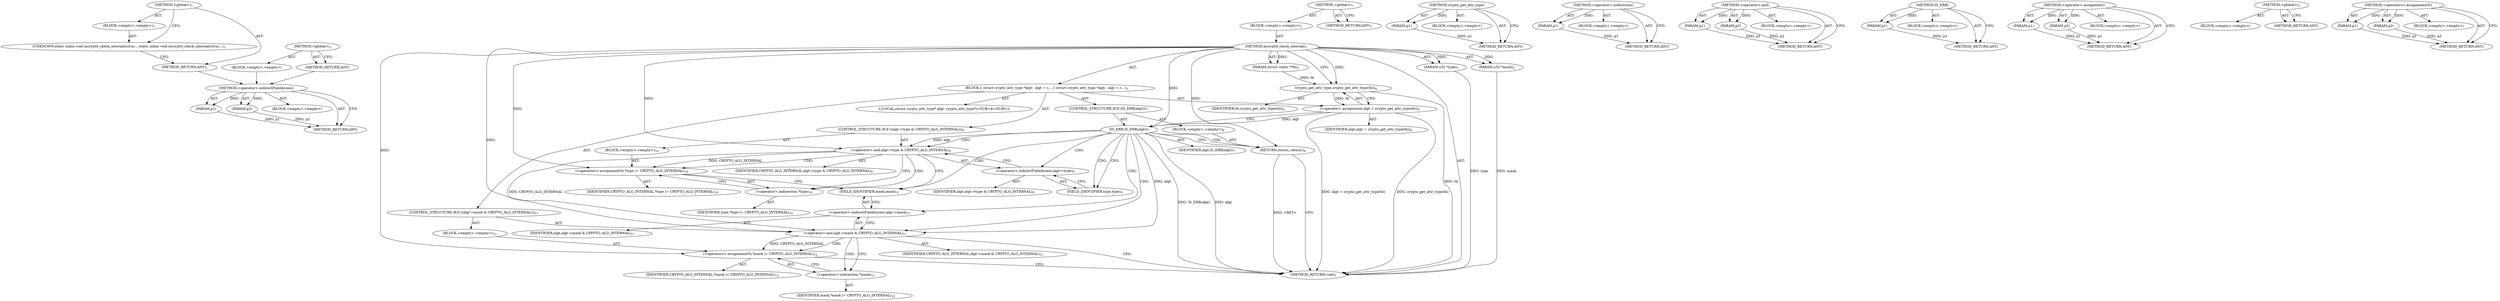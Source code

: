digraph "&lt;global&gt;" {
vulnerable_84 [label=<(METHOD,&lt;operator&gt;.indirectFieldAccess)>];
vulnerable_85 [label=<(PARAM,p1)>];
vulnerable_86 [label=<(PARAM,p2)>];
vulnerable_87 [label=<(BLOCK,&lt;empty&gt;,&lt;empty&gt;)>];
vulnerable_88 [label=<(METHOD_RETURN,ANY)>];
vulnerable_6 [label=<(METHOD,&lt;global&gt;)<SUB>1</SUB>>];
vulnerable_7 [label=<(BLOCK,&lt;empty&gt;,&lt;empty&gt;)<SUB>1</SUB>>];
vulnerable_8 [label=<(METHOD,mcryptd_check_internal)<SUB>1</SUB>>];
vulnerable_9 [label=<(PARAM,struct rtattr **tb)<SUB>1</SUB>>];
vulnerable_10 [label=<(PARAM,u32 *type)<SUB>1</SUB>>];
vulnerable_11 [label=<(PARAM,u32 *mask)<SUB>2</SUB>>];
vulnerable_12 [label=<(BLOCK,{
 	struct crypto_attr_type *algt;
 
 	algt = c...,{
 	struct crypto_attr_type *algt;
 
 	algt = c...)<SUB>3</SUB>>];
vulnerable_13 [label="<(LOCAL,struct crypto_attr_type* algt: crypto_attr_type*)<SUB>4</SUB>>"];
vulnerable_14 [label=<(&lt;operator&gt;.assignment,algt = crypto_get_attr_type(tb))<SUB>6</SUB>>];
vulnerable_15 [label=<(IDENTIFIER,algt,algt = crypto_get_attr_type(tb))<SUB>6</SUB>>];
vulnerable_16 [label=<(crypto_get_attr_type,crypto_get_attr_type(tb))<SUB>6</SUB>>];
vulnerable_17 [label=<(IDENTIFIER,tb,crypto_get_attr_type(tb))<SUB>6</SUB>>];
vulnerable_18 [label=<(CONTROL_STRUCTURE,IF,if (IS_ERR(algt)))<SUB>7</SUB>>];
vulnerable_19 [label=<(IS_ERR,IS_ERR(algt))<SUB>7</SUB>>];
vulnerable_20 [label=<(IDENTIFIER,algt,IS_ERR(algt))<SUB>7</SUB>>];
vulnerable_21 [label=<(BLOCK,&lt;empty&gt;,&lt;empty&gt;)<SUB>8</SUB>>];
vulnerable_22 [label=<(RETURN,return;,return;)<SUB>8</SUB>>];
vulnerable_23 [label=<(CONTROL_STRUCTURE,IF,if ((algt-&gt;type &amp; CRYPTO_ALG_INTERNAL)))<SUB>9</SUB>>];
vulnerable_24 [label=<(&lt;operator&gt;.and,algt-&gt;type &amp; CRYPTO_ALG_INTERNAL)<SUB>9</SUB>>];
vulnerable_25 [label=<(&lt;operator&gt;.indirectFieldAccess,algt-&gt;type)<SUB>9</SUB>>];
vulnerable_26 [label=<(IDENTIFIER,algt,algt-&gt;type &amp; CRYPTO_ALG_INTERNAL)<SUB>9</SUB>>];
vulnerable_27 [label=<(FIELD_IDENTIFIER,type,type)<SUB>9</SUB>>];
vulnerable_28 [label=<(IDENTIFIER,CRYPTO_ALG_INTERNAL,algt-&gt;type &amp; CRYPTO_ALG_INTERNAL)<SUB>9</SUB>>];
vulnerable_29 [label=<(BLOCK,&lt;empty&gt;,&lt;empty&gt;)<SUB>10</SUB>>];
vulnerable_30 [label=<(&lt;operators&gt;.assignmentOr,*type |= CRYPTO_ALG_INTERNAL)<SUB>10</SUB>>];
vulnerable_31 [label=<(&lt;operator&gt;.indirection,*type)<SUB>10</SUB>>];
vulnerable_32 [label=<(IDENTIFIER,type,*type |= CRYPTO_ALG_INTERNAL)<SUB>10</SUB>>];
vulnerable_33 [label=<(IDENTIFIER,CRYPTO_ALG_INTERNAL,*type |= CRYPTO_ALG_INTERNAL)<SUB>10</SUB>>];
vulnerable_34 [label=<(CONTROL_STRUCTURE,IF,if ((algt-&gt;mask &amp; CRYPTO_ALG_INTERNAL)))<SUB>11</SUB>>];
vulnerable_35 [label=<(&lt;operator&gt;.and,algt-&gt;mask &amp; CRYPTO_ALG_INTERNAL)<SUB>11</SUB>>];
vulnerable_36 [label=<(&lt;operator&gt;.indirectFieldAccess,algt-&gt;mask)<SUB>11</SUB>>];
vulnerable_37 [label=<(IDENTIFIER,algt,algt-&gt;mask &amp; CRYPTO_ALG_INTERNAL)<SUB>11</SUB>>];
vulnerable_38 [label=<(FIELD_IDENTIFIER,mask,mask)<SUB>11</SUB>>];
vulnerable_39 [label=<(IDENTIFIER,CRYPTO_ALG_INTERNAL,algt-&gt;mask &amp; CRYPTO_ALG_INTERNAL)<SUB>11</SUB>>];
vulnerable_40 [label=<(BLOCK,&lt;empty&gt;,&lt;empty&gt;)<SUB>12</SUB>>];
vulnerable_41 [label=<(&lt;operators&gt;.assignmentOr,*mask |= CRYPTO_ALG_INTERNAL)<SUB>12</SUB>>];
vulnerable_42 [label=<(&lt;operator&gt;.indirection,*mask)<SUB>12</SUB>>];
vulnerable_43 [label=<(IDENTIFIER,mask,*mask |= CRYPTO_ALG_INTERNAL)<SUB>12</SUB>>];
vulnerable_44 [label=<(IDENTIFIER,CRYPTO_ALG_INTERNAL,*mask |= CRYPTO_ALG_INTERNAL)<SUB>12</SUB>>];
vulnerable_45 [label=<(METHOD_RETURN,void)<SUB>1</SUB>>];
vulnerable_47 [label=<(METHOD_RETURN,ANY)<SUB>1</SUB>>];
vulnerable_71 [label=<(METHOD,crypto_get_attr_type)>];
vulnerable_72 [label=<(PARAM,p1)>];
vulnerable_73 [label=<(BLOCK,&lt;empty&gt;,&lt;empty&gt;)>];
vulnerable_74 [label=<(METHOD_RETURN,ANY)>];
vulnerable_94 [label=<(METHOD,&lt;operator&gt;.indirection)>];
vulnerable_95 [label=<(PARAM,p1)>];
vulnerable_96 [label=<(BLOCK,&lt;empty&gt;,&lt;empty&gt;)>];
vulnerable_97 [label=<(METHOD_RETURN,ANY)>];
vulnerable_79 [label=<(METHOD,&lt;operator&gt;.and)>];
vulnerable_80 [label=<(PARAM,p1)>];
vulnerable_81 [label=<(PARAM,p2)>];
vulnerable_82 [label=<(BLOCK,&lt;empty&gt;,&lt;empty&gt;)>];
vulnerable_83 [label=<(METHOD_RETURN,ANY)>];
vulnerable_75 [label=<(METHOD,IS_ERR)>];
vulnerable_76 [label=<(PARAM,p1)>];
vulnerable_77 [label=<(BLOCK,&lt;empty&gt;,&lt;empty&gt;)>];
vulnerable_78 [label=<(METHOD_RETURN,ANY)>];
vulnerable_66 [label=<(METHOD,&lt;operator&gt;.assignment)>];
vulnerable_67 [label=<(PARAM,p1)>];
vulnerable_68 [label=<(PARAM,p2)>];
vulnerable_69 [label=<(BLOCK,&lt;empty&gt;,&lt;empty&gt;)>];
vulnerable_70 [label=<(METHOD_RETURN,ANY)>];
vulnerable_60 [label=<(METHOD,&lt;global&gt;)<SUB>1</SUB>>];
vulnerable_61 [label=<(BLOCK,&lt;empty&gt;,&lt;empty&gt;)>];
vulnerable_62 [label=<(METHOD_RETURN,ANY)>];
vulnerable_89 [label=<(METHOD,&lt;operators&gt;.assignmentOr)>];
vulnerable_90 [label=<(PARAM,p1)>];
vulnerable_91 [label=<(PARAM,p2)>];
vulnerable_92 [label=<(BLOCK,&lt;empty&gt;,&lt;empty&gt;)>];
vulnerable_93 [label=<(METHOD_RETURN,ANY)>];
fixed_6 [label=<(METHOD,&lt;global&gt;)<SUB>1</SUB>>];
fixed_7 [label=<(BLOCK,&lt;empty&gt;,&lt;empty&gt;)<SUB>1</SUB>>];
fixed_8 [label=<(UNKNOWN,static inline void mcryptd_check_internal(struc...,static inline void mcryptd_check_internal(struc...)<SUB>1</SUB>>];
fixed_9 [label=<(METHOD_RETURN,ANY)<SUB>1</SUB>>];
fixed_14 [label=<(METHOD,&lt;global&gt;)<SUB>1</SUB>>];
fixed_15 [label=<(BLOCK,&lt;empty&gt;,&lt;empty&gt;)>];
fixed_16 [label=<(METHOD_RETURN,ANY)>];
vulnerable_84 -> vulnerable_85  [key=0, label="AST: "];
vulnerable_84 -> vulnerable_85  [key=1, label="DDG: "];
vulnerable_84 -> vulnerable_87  [key=0, label="AST: "];
vulnerable_84 -> vulnerable_86  [key=0, label="AST: "];
vulnerable_84 -> vulnerable_86  [key=1, label="DDG: "];
vulnerable_84 -> vulnerable_88  [key=0, label="AST: "];
vulnerable_84 -> vulnerable_88  [key=1, label="CFG: "];
vulnerable_85 -> vulnerable_88  [key=0, label="DDG: p1"];
vulnerable_86 -> vulnerable_88  [key=0, label="DDG: p2"];
vulnerable_6 -> vulnerable_7  [key=0, label="AST: "];
vulnerable_6 -> vulnerable_47  [key=0, label="AST: "];
vulnerable_6 -> vulnerable_47  [key=1, label="CFG: "];
vulnerable_7 -> vulnerable_8  [key=0, label="AST: "];
vulnerable_8 -> vulnerable_9  [key=0, label="AST: "];
vulnerable_8 -> vulnerable_9  [key=1, label="DDG: "];
vulnerable_8 -> vulnerable_10  [key=0, label="AST: "];
vulnerable_8 -> vulnerable_10  [key=1, label="DDG: "];
vulnerable_8 -> vulnerable_11  [key=0, label="AST: "];
vulnerable_8 -> vulnerable_11  [key=1, label="DDG: "];
vulnerable_8 -> vulnerable_12  [key=0, label="AST: "];
vulnerable_8 -> vulnerable_45  [key=0, label="AST: "];
vulnerable_8 -> vulnerable_16  [key=0, label="CFG: "];
vulnerable_8 -> vulnerable_16  [key=1, label="DDG: "];
vulnerable_8 -> vulnerable_19  [key=0, label="DDG: "];
vulnerable_8 -> vulnerable_22  [key=0, label="DDG: "];
vulnerable_8 -> vulnerable_24  [key=0, label="DDG: "];
vulnerable_8 -> vulnerable_30  [key=0, label="DDG: "];
vulnerable_8 -> vulnerable_35  [key=0, label="DDG: "];
vulnerable_8 -> vulnerable_41  [key=0, label="DDG: "];
vulnerable_9 -> vulnerable_16  [key=0, label="DDG: tb"];
vulnerable_10 -> vulnerable_45  [key=0, label="DDG: type"];
vulnerable_11 -> vulnerable_45  [key=0, label="DDG: mask"];
vulnerable_12 -> vulnerable_13  [key=0, label="AST: "];
vulnerable_12 -> vulnerable_14  [key=0, label="AST: "];
vulnerable_12 -> vulnerable_18  [key=0, label="AST: "];
vulnerable_12 -> vulnerable_23  [key=0, label="AST: "];
vulnerable_12 -> vulnerable_34  [key=0, label="AST: "];
vulnerable_14 -> vulnerable_15  [key=0, label="AST: "];
vulnerable_14 -> vulnerable_16  [key=0, label="AST: "];
vulnerable_14 -> vulnerable_19  [key=0, label="CFG: "];
vulnerable_14 -> vulnerable_19  [key=1, label="DDG: algt"];
vulnerable_14 -> vulnerable_45  [key=0, label="DDG: crypto_get_attr_type(tb)"];
vulnerable_14 -> vulnerable_45  [key=1, label="DDG: algt = crypto_get_attr_type(tb)"];
vulnerable_16 -> vulnerable_17  [key=0, label="AST: "];
vulnerable_16 -> vulnerable_14  [key=0, label="CFG: "];
vulnerable_16 -> vulnerable_14  [key=1, label="DDG: tb"];
vulnerable_16 -> vulnerable_45  [key=0, label="DDG: tb"];
vulnerable_18 -> vulnerable_19  [key=0, label="AST: "];
vulnerable_18 -> vulnerable_21  [key=0, label="AST: "];
vulnerable_19 -> vulnerable_20  [key=0, label="AST: "];
vulnerable_19 -> vulnerable_22  [key=0, label="CFG: "];
vulnerable_19 -> vulnerable_22  [key=1, label="CDG: "];
vulnerable_19 -> vulnerable_27  [key=0, label="CFG: "];
vulnerable_19 -> vulnerable_27  [key=1, label="CDG: "];
vulnerable_19 -> vulnerable_45  [key=0, label="DDG: algt"];
vulnerable_19 -> vulnerable_45  [key=1, label="DDG: IS_ERR(algt)"];
vulnerable_19 -> vulnerable_24  [key=0, label="DDG: algt"];
vulnerable_19 -> vulnerable_24  [key=1, label="CDG: "];
vulnerable_19 -> vulnerable_35  [key=0, label="DDG: algt"];
vulnerable_19 -> vulnerable_35  [key=1, label="CDG: "];
vulnerable_19 -> vulnerable_36  [key=0, label="CDG: "];
vulnerable_19 -> vulnerable_38  [key=0, label="CDG: "];
vulnerable_19 -> vulnerable_25  [key=0, label="CDG: "];
vulnerable_21 -> vulnerable_22  [key=0, label="AST: "];
vulnerable_22 -> vulnerable_45  [key=0, label="CFG: "];
vulnerable_22 -> vulnerable_45  [key=1, label="DDG: &lt;RET&gt;"];
vulnerable_23 -> vulnerable_24  [key=0, label="AST: "];
vulnerable_23 -> vulnerable_29  [key=0, label="AST: "];
vulnerable_24 -> vulnerable_25  [key=0, label="AST: "];
vulnerable_24 -> vulnerable_28  [key=0, label="AST: "];
vulnerable_24 -> vulnerable_31  [key=0, label="CFG: "];
vulnerable_24 -> vulnerable_31  [key=1, label="CDG: "];
vulnerable_24 -> vulnerable_38  [key=0, label="CFG: "];
vulnerable_24 -> vulnerable_30  [key=0, label="DDG: CRYPTO_ALG_INTERNAL"];
vulnerable_24 -> vulnerable_30  [key=1, label="CDG: "];
vulnerable_24 -> vulnerable_35  [key=0, label="DDG: CRYPTO_ALG_INTERNAL"];
vulnerable_25 -> vulnerable_26  [key=0, label="AST: "];
vulnerable_25 -> vulnerable_27  [key=0, label="AST: "];
vulnerable_25 -> vulnerable_24  [key=0, label="CFG: "];
vulnerable_27 -> vulnerable_25  [key=0, label="CFG: "];
vulnerable_29 -> vulnerable_30  [key=0, label="AST: "];
vulnerable_30 -> vulnerable_31  [key=0, label="AST: "];
vulnerable_30 -> vulnerable_33  [key=0, label="AST: "];
vulnerable_30 -> vulnerable_38  [key=0, label="CFG: "];
vulnerable_31 -> vulnerable_32  [key=0, label="AST: "];
vulnerable_31 -> vulnerable_30  [key=0, label="CFG: "];
vulnerable_34 -> vulnerable_35  [key=0, label="AST: "];
vulnerable_34 -> vulnerable_40  [key=0, label="AST: "];
vulnerable_35 -> vulnerable_36  [key=0, label="AST: "];
vulnerable_35 -> vulnerable_39  [key=0, label="AST: "];
vulnerable_35 -> vulnerable_45  [key=0, label="CFG: "];
vulnerable_35 -> vulnerable_42  [key=0, label="CFG: "];
vulnerable_35 -> vulnerable_42  [key=1, label="CDG: "];
vulnerable_35 -> vulnerable_41  [key=0, label="DDG: CRYPTO_ALG_INTERNAL"];
vulnerable_35 -> vulnerable_41  [key=1, label="CDG: "];
vulnerable_36 -> vulnerable_37  [key=0, label="AST: "];
vulnerable_36 -> vulnerable_38  [key=0, label="AST: "];
vulnerable_36 -> vulnerable_35  [key=0, label="CFG: "];
vulnerable_38 -> vulnerable_36  [key=0, label="CFG: "];
vulnerable_40 -> vulnerable_41  [key=0, label="AST: "];
vulnerable_41 -> vulnerable_42  [key=0, label="AST: "];
vulnerable_41 -> vulnerable_44  [key=0, label="AST: "];
vulnerable_41 -> vulnerable_45  [key=0, label="CFG: "];
vulnerable_42 -> vulnerable_43  [key=0, label="AST: "];
vulnerable_42 -> vulnerable_41  [key=0, label="CFG: "];
vulnerable_71 -> vulnerable_72  [key=0, label="AST: "];
vulnerable_71 -> vulnerable_72  [key=1, label="DDG: "];
vulnerable_71 -> vulnerable_73  [key=0, label="AST: "];
vulnerable_71 -> vulnerable_74  [key=0, label="AST: "];
vulnerable_71 -> vulnerable_74  [key=1, label="CFG: "];
vulnerable_72 -> vulnerable_74  [key=0, label="DDG: p1"];
vulnerable_94 -> vulnerable_95  [key=0, label="AST: "];
vulnerable_94 -> vulnerable_95  [key=1, label="DDG: "];
vulnerable_94 -> vulnerable_96  [key=0, label="AST: "];
vulnerable_94 -> vulnerable_97  [key=0, label="AST: "];
vulnerable_94 -> vulnerable_97  [key=1, label="CFG: "];
vulnerable_95 -> vulnerable_97  [key=0, label="DDG: p1"];
vulnerable_79 -> vulnerable_80  [key=0, label="AST: "];
vulnerable_79 -> vulnerable_80  [key=1, label="DDG: "];
vulnerable_79 -> vulnerable_82  [key=0, label="AST: "];
vulnerable_79 -> vulnerable_81  [key=0, label="AST: "];
vulnerable_79 -> vulnerable_81  [key=1, label="DDG: "];
vulnerable_79 -> vulnerable_83  [key=0, label="AST: "];
vulnerable_79 -> vulnerable_83  [key=1, label="CFG: "];
vulnerable_80 -> vulnerable_83  [key=0, label="DDG: p1"];
vulnerable_81 -> vulnerable_83  [key=0, label="DDG: p2"];
vulnerable_75 -> vulnerable_76  [key=0, label="AST: "];
vulnerable_75 -> vulnerable_76  [key=1, label="DDG: "];
vulnerable_75 -> vulnerable_77  [key=0, label="AST: "];
vulnerable_75 -> vulnerable_78  [key=0, label="AST: "];
vulnerable_75 -> vulnerable_78  [key=1, label="CFG: "];
vulnerable_76 -> vulnerable_78  [key=0, label="DDG: p1"];
vulnerable_66 -> vulnerable_67  [key=0, label="AST: "];
vulnerable_66 -> vulnerable_67  [key=1, label="DDG: "];
vulnerable_66 -> vulnerable_69  [key=0, label="AST: "];
vulnerable_66 -> vulnerable_68  [key=0, label="AST: "];
vulnerable_66 -> vulnerable_68  [key=1, label="DDG: "];
vulnerable_66 -> vulnerable_70  [key=0, label="AST: "];
vulnerable_66 -> vulnerable_70  [key=1, label="CFG: "];
vulnerable_67 -> vulnerable_70  [key=0, label="DDG: p1"];
vulnerable_68 -> vulnerable_70  [key=0, label="DDG: p2"];
vulnerable_60 -> vulnerable_61  [key=0, label="AST: "];
vulnerable_60 -> vulnerable_62  [key=0, label="AST: "];
vulnerable_60 -> vulnerable_62  [key=1, label="CFG: "];
vulnerable_89 -> vulnerable_90  [key=0, label="AST: "];
vulnerable_89 -> vulnerable_90  [key=1, label="DDG: "];
vulnerable_89 -> vulnerable_92  [key=0, label="AST: "];
vulnerable_89 -> vulnerable_91  [key=0, label="AST: "];
vulnerable_89 -> vulnerable_91  [key=1, label="DDG: "];
vulnerable_89 -> vulnerable_93  [key=0, label="AST: "];
vulnerable_89 -> vulnerable_93  [key=1, label="CFG: "];
vulnerable_90 -> vulnerable_93  [key=0, label="DDG: p1"];
vulnerable_91 -> vulnerable_93  [key=0, label="DDG: p2"];
fixed_6 -> fixed_7  [key=0, label="AST: "];
fixed_6 -> fixed_9  [key=0, label="AST: "];
fixed_6 -> fixed_8  [key=0, label="CFG: "];
fixed_7 -> fixed_8  [key=0, label="AST: "];
fixed_8 -> fixed_9  [key=0, label="CFG: "];
fixed_9 -> vulnerable_84  [key=0];
fixed_14 -> fixed_15  [key=0, label="AST: "];
fixed_14 -> fixed_16  [key=0, label="AST: "];
fixed_14 -> fixed_16  [key=1, label="CFG: "];
fixed_15 -> vulnerable_84  [key=0];
fixed_16 -> vulnerable_84  [key=0];
}

